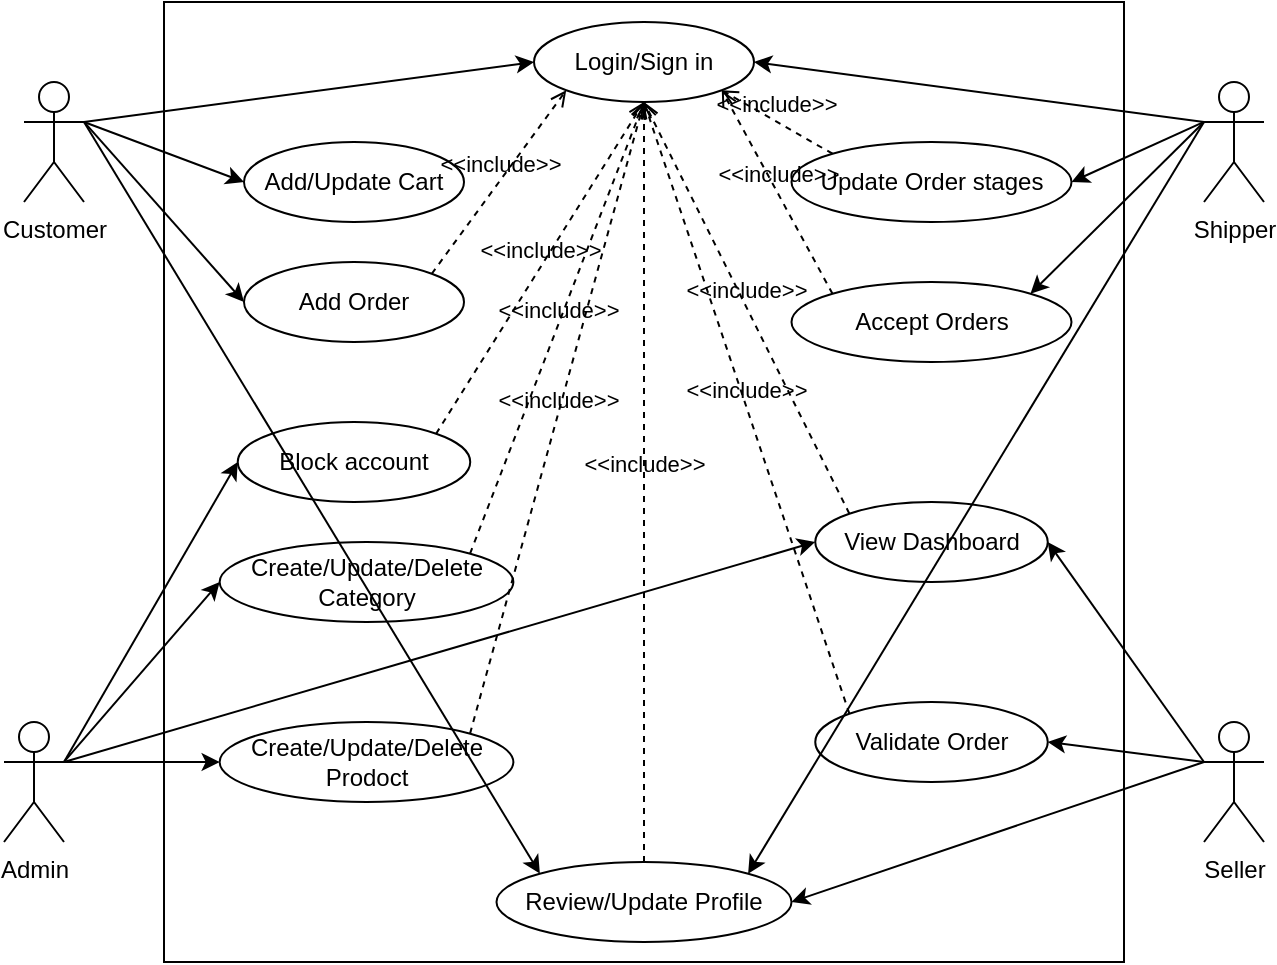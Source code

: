 <mxfile>
    <diagram id="JWH9lLe2_hzzBUrtPwjo" name="Page-1">
        <mxGraphModel dx="820" dy="558" grid="0" gridSize="10" guides="1" tooltips="1" connect="1" arrows="1" fold="1" page="1" pageScale="1" pageWidth="850" pageHeight="1100" math="0" shadow="0">
            <root>
                <mxCell id="0"/>
                <mxCell id="1" parent="0"/>
                <mxCell id="3" value="Customer" style="shape=umlActor;verticalLabelPosition=bottom;verticalAlign=top;html=1;" parent="1" vertex="1">
                    <mxGeometry x="50" y="120" width="30" height="60" as="geometry"/>
                </mxCell>
                <mxCell id="4" value="" style="whiteSpace=wrap;html=1;" parent="1" vertex="1">
                    <mxGeometry x="120" y="80" width="480" height="480" as="geometry"/>
                </mxCell>
                <mxCell id="5" value="Shipper" style="shape=umlActor;verticalLabelPosition=bottom;verticalAlign=top;html=1;" parent="1" vertex="1">
                    <mxGeometry x="640" y="120" width="30" height="60" as="geometry"/>
                </mxCell>
                <mxCell id="7" value="Login/Sign in" style="ellipse;whiteSpace=wrap;html=1;" parent="1" vertex="1">
                    <mxGeometry x="305" y="90" width="110" height="40" as="geometry"/>
                </mxCell>
                <mxCell id="11" value="Add/Update Cart" style="ellipse;whiteSpace=wrap;html=1;" parent="1" vertex="1">
                    <mxGeometry x="160" y="150" width="110" height="40" as="geometry"/>
                </mxCell>
                <mxCell id="12" value="" style="endArrow=classic;html=1;exitX=1;exitY=0.333;exitDx=0;exitDy=0;exitPerimeter=0;entryX=0;entryY=0.5;entryDx=0;entryDy=0;" parent="1" source="3" target="11" edge="1">
                    <mxGeometry width="50" height="50" relative="1" as="geometry">
                        <mxPoint x="210" y="330" as="sourcePoint"/>
                        <mxPoint x="295.0" y="250" as="targetPoint"/>
                    </mxGeometry>
                </mxCell>
                <mxCell id="13" value="Add Order" style="ellipse;whiteSpace=wrap;html=1;" parent="1" vertex="1">
                    <mxGeometry x="160" y="210" width="110" height="40" as="geometry"/>
                </mxCell>
                <mxCell id="14" value="" style="endArrow=classic;html=1;exitX=1;exitY=0.333;exitDx=0;exitDy=0;exitPerimeter=0;entryX=0;entryY=0.5;entryDx=0;entryDy=0;" parent="1" source="3" target="13" edge="1">
                    <mxGeometry width="50" height="50" relative="1" as="geometry">
                        <mxPoint x="130" y="330" as="sourcePoint"/>
                        <mxPoint x="190.0" y="310" as="targetPoint"/>
                    </mxGeometry>
                </mxCell>
                <mxCell id="24" value="Review/Update Profile" style="ellipse;whiteSpace=wrap;html=1;" parent="1" vertex="1">
                    <mxGeometry x="286.25" y="510" width="147.5" height="40" as="geometry"/>
                </mxCell>
                <mxCell id="9" value="" style="endArrow=classic;html=1;exitX=1;exitY=0.333;exitDx=0;exitDy=0;exitPerimeter=0;entryX=0;entryY=0.5;entryDx=0;entryDy=0;" parent="1" source="3" target="7" edge="1">
                    <mxGeometry width="50" height="50" relative="1" as="geometry">
                        <mxPoint x="260" y="210" as="sourcePoint"/>
                        <mxPoint x="310" y="160" as="targetPoint"/>
                    </mxGeometry>
                </mxCell>
                <mxCell id="27" value="Update Order stages" style="ellipse;whiteSpace=wrap;html=1;" parent="1" vertex="1">
                    <mxGeometry x="433.75" y="150" width="140" height="40" as="geometry"/>
                </mxCell>
                <mxCell id="28" value="" style="endArrow=classic;html=1;exitX=0;exitY=0.333;exitDx=0;exitDy=0;exitPerimeter=0;entryX=1;entryY=0.5;entryDx=0;entryDy=0;" parent="1" source="5" target="27" edge="1">
                    <mxGeometry width="50" height="50" relative="1" as="geometry">
                        <mxPoint x="690" y="330" as="sourcePoint"/>
                        <mxPoint x="580" y="190" as="targetPoint"/>
                    </mxGeometry>
                </mxCell>
                <mxCell id="31" value="&amp;lt;&amp;lt;include&amp;gt;&amp;gt;" style="html=1;verticalAlign=bottom;labelBackgroundColor=none;endArrow=open;endFill=0;dashed=1;exitX=1;exitY=0;exitDx=0;exitDy=0;entryX=0;entryY=1;entryDx=0;entryDy=0;" parent="1" source="13" target="7" edge="1">
                    <mxGeometry width="160" relative="1" as="geometry">
                        <mxPoint x="70" y="700" as="sourcePoint"/>
                        <mxPoint x="230" y="700" as="targetPoint"/>
                    </mxGeometry>
                </mxCell>
                <mxCell id="32" value="&amp;lt;&amp;lt;include&amp;gt;&amp;gt;" style="html=1;verticalAlign=bottom;labelBackgroundColor=none;endArrow=open;endFill=0;dashed=1;exitX=0;exitY=0;exitDx=0;exitDy=0;entryX=1;entryY=1;entryDx=0;entryDy=0;" parent="1" source="27" target="7" edge="1">
                    <mxGeometry width="160" relative="1" as="geometry">
                        <mxPoint x="263.891" y="265.858" as="sourcePoint"/>
                        <mxPoint x="331.109" y="134.142" as="targetPoint"/>
                    </mxGeometry>
                </mxCell>
                <mxCell id="33" value="&amp;lt;&amp;lt;include&amp;gt;&amp;gt;" style="html=1;verticalAlign=bottom;labelBackgroundColor=none;endArrow=open;endFill=0;dashed=1;exitX=0.5;exitY=0;exitDx=0;exitDy=0;entryX=0.5;entryY=1;entryDx=0;entryDy=0;" parent="1" source="24" target="7" edge="1">
                    <mxGeometry width="160" relative="1" as="geometry">
                        <mxPoint x="263.891" y="265.858" as="sourcePoint"/>
                        <mxPoint x="331.109" y="134.142" as="targetPoint"/>
                    </mxGeometry>
                </mxCell>
                <mxCell id="34" value="Seller" style="shape=umlActor;verticalLabelPosition=bottom;verticalAlign=top;html=1;" parent="1" vertex="1">
                    <mxGeometry x="640" y="440" width="30" height="60" as="geometry"/>
                </mxCell>
                <mxCell id="36" value="Validate Order" style="ellipse;whiteSpace=wrap;html=1;" parent="1" vertex="1">
                    <mxGeometry x="445.63" y="430" width="116.25" height="40" as="geometry"/>
                </mxCell>
                <mxCell id="37" value="" style="endArrow=classic;html=1;exitX=0;exitY=0.333;exitDx=0;exitDy=0;exitPerimeter=0;entryX=1;entryY=0.5;entryDx=0;entryDy=0;" parent="1" source="34" target="36" edge="1">
                    <mxGeometry width="50" height="50" relative="1" as="geometry">
                        <mxPoint x="690.0" y="330" as="sourcePoint"/>
                        <mxPoint x="583.75" y="210" as="targetPoint"/>
                    </mxGeometry>
                </mxCell>
                <mxCell id="39" value="View Dashboard" style="ellipse;whiteSpace=wrap;html=1;" parent="1" vertex="1">
                    <mxGeometry x="445.63" y="330" width="116.25" height="40" as="geometry"/>
                </mxCell>
                <mxCell id="40" value="" style="endArrow=classic;html=1;exitX=0;exitY=0.333;exitDx=0;exitDy=0;exitPerimeter=0;entryX=1;entryY=0.5;entryDx=0;entryDy=0;" parent="1" source="34" target="39" edge="1">
                    <mxGeometry width="50" height="50" relative="1" as="geometry">
                        <mxPoint x="690.0" y="480" as="sourcePoint"/>
                        <mxPoint x="571.88" y="530.0" as="targetPoint"/>
                    </mxGeometry>
                </mxCell>
                <mxCell id="23" value="" style="endArrow=classic;html=1;exitX=0;exitY=0.333;exitDx=0;exitDy=0;exitPerimeter=0;entryX=1;entryY=0;entryDx=0;entryDy=0;" parent="1" source="5" target="24" edge="1">
                    <mxGeometry width="50" height="50" relative="1" as="geometry">
                        <mxPoint x="40" y="330" as="sourcePoint"/>
                        <mxPoint x="413.891" y="545.858" as="targetPoint"/>
                    </mxGeometry>
                </mxCell>
                <mxCell id="38" value="&amp;lt;&amp;lt;include&amp;gt;&amp;gt;" style="html=1;verticalAlign=bottom;labelBackgroundColor=none;endArrow=open;endFill=0;dashed=1;exitX=0;exitY=0;exitDx=0;exitDy=0;" parent="1" source="36" edge="1">
                    <mxGeometry width="160" relative="1" as="geometry">
                        <mxPoint x="464.253" y="195.858" as="sourcePoint"/>
                        <mxPoint x="360" y="130" as="targetPoint"/>
                    </mxGeometry>
                </mxCell>
                <mxCell id="41" value="Block account" style="ellipse;whiteSpace=wrap;html=1;" parent="1" vertex="1">
                    <mxGeometry x="156.87" y="290" width="116.25" height="40" as="geometry"/>
                </mxCell>
                <mxCell id="43" value="Admin" style="shape=umlActor;verticalLabelPosition=bottom;verticalAlign=top;html=1;" parent="1" vertex="1">
                    <mxGeometry x="40" y="440" width="30" height="60" as="geometry"/>
                </mxCell>
                <mxCell id="44" value="" style="endArrow=classic;html=1;exitX=1;exitY=0.333;exitDx=0;exitDy=0;exitPerimeter=0;entryX=0;entryY=0.5;entryDx=0;entryDy=0;" parent="1" source="43" target="41" edge="1">
                    <mxGeometry width="50" height="50" relative="1" as="geometry">
                        <mxPoint x="80" y="330" as="sourcePoint"/>
                        <mxPoint x="317.999" y="605.818" as="targetPoint"/>
                    </mxGeometry>
                </mxCell>
                <mxCell id="45" value="" style="endArrow=classic;html=1;exitX=1;exitY=0.333;exitDx=0;exitDy=0;exitPerimeter=0;entryX=0;entryY=0.5;entryDx=0;entryDy=0;" parent="1" source="43" target="39" edge="1">
                    <mxGeometry width="50" height="50" relative="1" as="geometry">
                        <mxPoint x="80" y="490" as="sourcePoint"/>
                        <mxPoint x="163.75" y="450" as="targetPoint"/>
                    </mxGeometry>
                </mxCell>
                <mxCell id="48" value="&amp;lt;&amp;lt;include&amp;gt;&amp;gt;" style="html=1;verticalAlign=bottom;labelBackgroundColor=none;endArrow=open;endFill=0;dashed=1;exitX=1;exitY=0;exitDx=0;exitDy=0;entryX=0.5;entryY=1;entryDx=0;entryDy=0;" parent="1" source="41" target="7" edge="1">
                    <mxGeometry width="160" relative="1" as="geometry">
                        <mxPoint x="370" y="600" as="sourcePoint"/>
                        <mxPoint x="370" y="140.0" as="targetPoint"/>
                    </mxGeometry>
                </mxCell>
                <mxCell id="49" value="&amp;lt;&amp;lt;include&amp;gt;&amp;gt;" style="html=1;verticalAlign=bottom;labelBackgroundColor=none;endArrow=open;endFill=0;dashed=1;exitX=0;exitY=0;exitDx=0;exitDy=0;entryX=0.5;entryY=1;entryDx=0;entryDy=0;" parent="1" source="39" target="7" edge="1">
                    <mxGeometry width="160" relative="1" as="geometry">
                        <mxPoint x="472.778" y="515.816" as="sourcePoint"/>
                        <mxPoint x="408.693" y="134.214" as="targetPoint"/>
                    </mxGeometry>
                </mxCell>
                <mxCell id="10" value="" style="endArrow=classic;html=1;exitX=0;exitY=0.333;exitDx=0;exitDy=0;exitPerimeter=0;entryX=1;entryY=0.5;entryDx=0;entryDy=0;" parent="1" source="5" target="7" edge="1">
                    <mxGeometry width="50" height="50" relative="1" as="geometry">
                        <mxPoint x="210" y="330" as="sourcePoint"/>
                        <mxPoint x="295.0" y="250" as="targetPoint"/>
                    </mxGeometry>
                </mxCell>
                <mxCell id="35" value="" style="endArrow=classic;html=1;exitX=0;exitY=0.333;exitDx=0;exitDy=0;exitPerimeter=0;entryX=1;entryY=0.5;entryDx=0;entryDy=0;" parent="1" source="34" target="24" edge="1">
                    <mxGeometry width="50" height="50" relative="1" as="geometry">
                        <mxPoint x="690.0" y="330" as="sourcePoint"/>
                        <mxPoint x="422.001" y="605.818" as="targetPoint"/>
                    </mxGeometry>
                </mxCell>
                <mxCell id="50" value="Create/Update/Delete Prodoct" style="ellipse;whiteSpace=wrap;html=1;" parent="1" vertex="1">
                    <mxGeometry x="147.82" y="440" width="146.87" height="40" as="geometry"/>
                </mxCell>
                <mxCell id="51" value="" style="endArrow=classic;html=1;exitX=1;exitY=0.333;exitDx=0;exitDy=0;exitPerimeter=0;entryX=0;entryY=0.5;entryDx=0;entryDy=0;" parent="1" source="43" target="50" edge="1">
                    <mxGeometry width="50" height="50" relative="1" as="geometry">
                        <mxPoint x="80" y="470" as="sourcePoint"/>
                        <mxPoint x="170" y="380" as="targetPoint"/>
                    </mxGeometry>
                </mxCell>
                <mxCell id="52" value="Create/Update/Delete Category" style="ellipse;whiteSpace=wrap;html=1;" parent="1" vertex="1">
                    <mxGeometry x="147.82" y="350" width="146.87" height="40" as="geometry"/>
                </mxCell>
                <mxCell id="54" value="" style="endArrow=classic;html=1;exitX=1;exitY=0.333;exitDx=0;exitDy=0;exitPerimeter=0;entryX=0;entryY=0.5;entryDx=0;entryDy=0;" parent="1" source="43" target="52" edge="1">
                    <mxGeometry width="50" height="50" relative="1" as="geometry">
                        <mxPoint x="80" y="470" as="sourcePoint"/>
                        <mxPoint x="157.82" y="480" as="targetPoint"/>
                    </mxGeometry>
                </mxCell>
                <mxCell id="22" value="" style="endArrow=classic;html=1;exitX=1;exitY=0.333;exitDx=0;exitDy=0;exitPerimeter=0;entryX=0;entryY=0;entryDx=0;entryDy=0;" parent="1" source="3" target="24" edge="1">
                    <mxGeometry width="50" height="50" relative="1" as="geometry">
                        <mxPoint x="40" y="330" as="sourcePoint"/>
                        <mxPoint x="336.109" y="545.858" as="targetPoint"/>
                    </mxGeometry>
                </mxCell>
                <mxCell id="55" value="Accept Orders" style="ellipse;whiteSpace=wrap;html=1;" parent="1" vertex="1">
                    <mxGeometry x="433.75" y="220" width="140" height="40" as="geometry"/>
                </mxCell>
                <mxCell id="56" value="" style="endArrow=classic;html=1;exitX=0;exitY=0.333;exitDx=0;exitDy=0;exitPerimeter=0;entryX=1;entryY=0;entryDx=0;entryDy=0;" parent="1" source="5" target="55" edge="1">
                    <mxGeometry width="50" height="50" relative="1" as="geometry">
                        <mxPoint x="650" y="470" as="sourcePoint"/>
                        <mxPoint x="571.88" y="360" as="targetPoint"/>
                    </mxGeometry>
                </mxCell>
                <mxCell id="57" value="&amp;lt;&amp;lt;include&amp;gt;&amp;gt;" style="html=1;verticalAlign=bottom;labelBackgroundColor=none;endArrow=open;endFill=0;dashed=1;exitX=0;exitY=0;exitDx=0;exitDy=0;entryX=1;entryY=1;entryDx=0;entryDy=0;" parent="1" source="55" target="7" edge="1">
                    <mxGeometry width="160" relative="1" as="geometry">
                        <mxPoint x="464.253" y="165.858" as="sourcePoint"/>
                        <mxPoint x="408.891" y="134.142" as="targetPoint"/>
                    </mxGeometry>
                </mxCell>
                <mxCell id="58" value="&amp;lt;&amp;lt;include&amp;gt;&amp;gt;" style="html=1;verticalAlign=bottom;labelBackgroundColor=none;endArrow=open;endFill=0;dashed=1;exitX=1;exitY=0;exitDx=0;exitDy=0;entryX=0.5;entryY=1;entryDx=0;entryDy=0;" parent="1" source="52" target="7" edge="1">
                    <mxGeometry width="160" relative="1" as="geometry">
                        <mxPoint x="266.051" y="305.843" as="sourcePoint"/>
                        <mxPoint x="370" y="140" as="targetPoint"/>
                    </mxGeometry>
                </mxCell>
                <mxCell id="59" value="&amp;lt;&amp;lt;include&amp;gt;&amp;gt;" style="html=1;verticalAlign=bottom;labelBackgroundColor=none;endArrow=open;endFill=0;dashed=1;exitX=1;exitY=0;exitDx=0;exitDy=0;entryX=0.5;entryY=1;entryDx=0;entryDy=0;" parent="1" source="50" target="7" edge="1">
                    <mxGeometry width="160" relative="1" as="geometry">
                        <mxPoint x="283.027" y="365.816" as="sourcePoint"/>
                        <mxPoint x="370" y="140" as="targetPoint"/>
                    </mxGeometry>
                </mxCell>
            </root>
        </mxGraphModel>
    </diagram>
</mxfile>